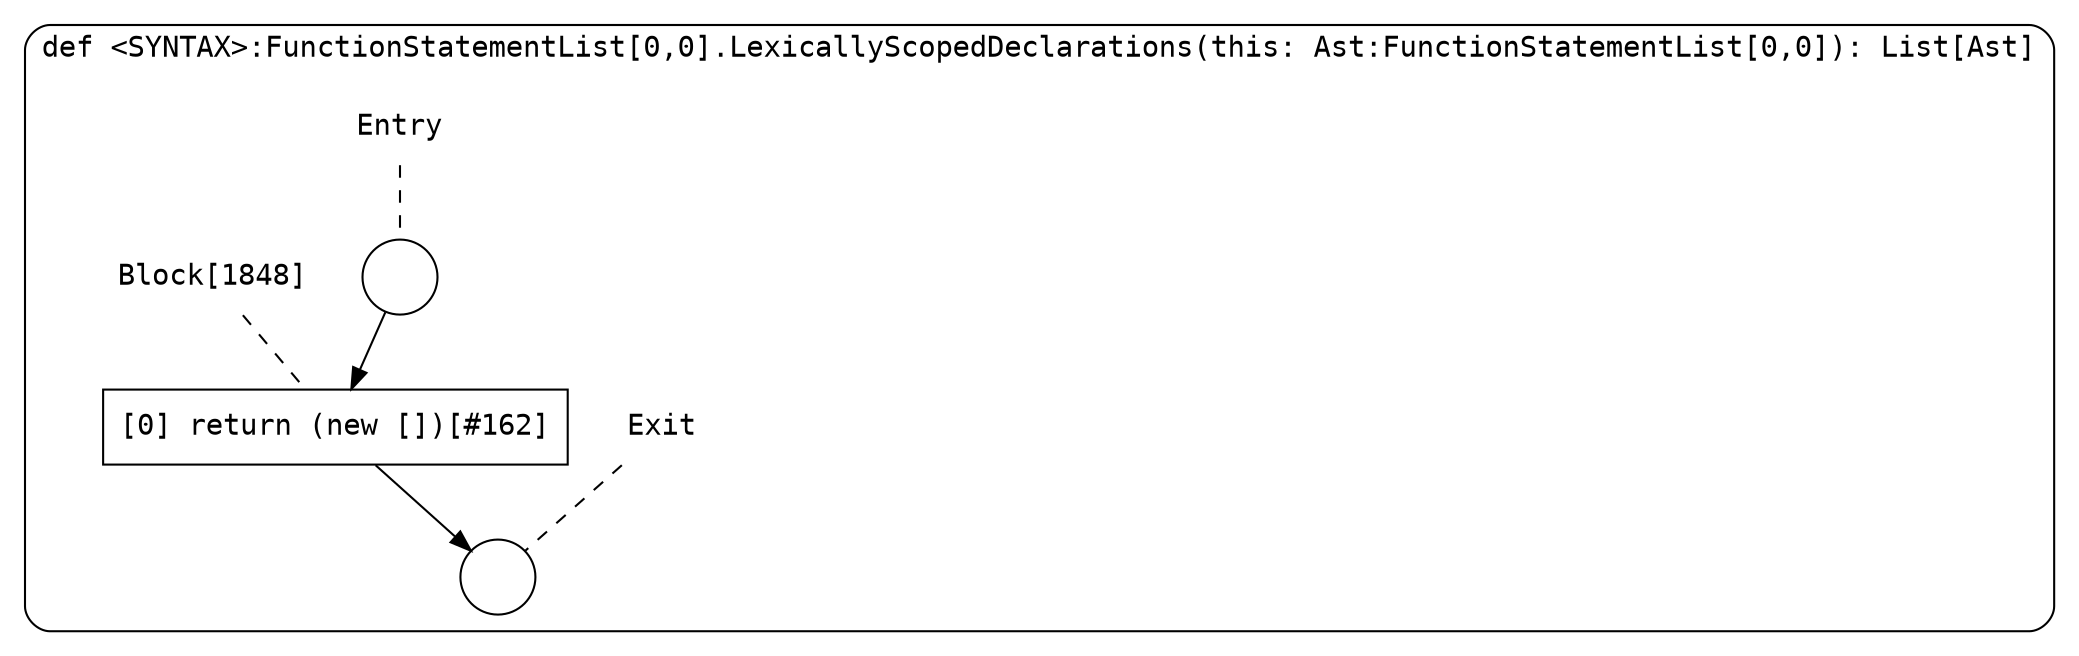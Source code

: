 digraph {
  graph [fontname = "Consolas"]
  node [fontname = "Consolas"]
  edge [fontname = "Consolas"]
  subgraph cluster301 {
    label = "def <SYNTAX>:FunctionStatementList[0,0].LexicallyScopedDeclarations(this: Ast:FunctionStatementList[0,0]): List[Ast]"
    style = rounded
    cluster301_entry_name [shape=none, label=<<font color="black">Entry</font>>]
    cluster301_entry_name -> cluster301_entry [arrowhead=none, color="black", style=dashed]
    cluster301_entry [shape=circle label=" " color="black" fillcolor="white" style=filled]
    cluster301_entry -> node1848 [color="black"]
    cluster301_exit_name [shape=none, label=<<font color="black">Exit</font>>]
    cluster301_exit_name -> cluster301_exit [arrowhead=none, color="black", style=dashed]
    cluster301_exit [shape=circle label=" " color="black" fillcolor="white" style=filled]
    node1848_name [shape=none, label=<<font color="black">Block[1848]</font>>]
    node1848_name -> node1848 [arrowhead=none, color="black", style=dashed]
    node1848 [shape=box, label=<<font color="black">[0] return (new [])[#162]<BR ALIGN="LEFT"/></font>> color="black" fillcolor="white", style=filled]
    node1848 -> cluster301_exit [color="black"]
  }
}